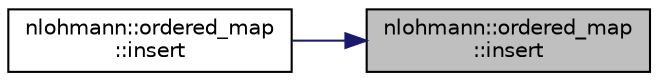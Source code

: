 digraph "nlohmann::ordered_map::insert"
{
 // LATEX_PDF_SIZE
  edge [fontname="Helvetica",fontsize="10",labelfontname="Helvetica",labelfontsize="10"];
  node [fontname="Helvetica",fontsize="10",shape=record];
  rankdir="RL";
  Node1 [label="nlohmann::ordered_map\l::insert",height=0.2,width=0.4,color="black", fillcolor="grey75", style="filled", fontcolor="black",tooltip=" "];
  Node1 -> Node2 [dir="back",color="midnightblue",fontsize="10",style="solid",fontname="Helvetica"];
  Node2 [label="nlohmann::ordered_map\l::insert",height=0.2,width=0.4,color="black", fillcolor="white", style="filled",URL="$structnlohmann_1_1ordered__map.html#a2c8509f72bc33307661f1a0ed5763f9e",tooltip=" "];
}
